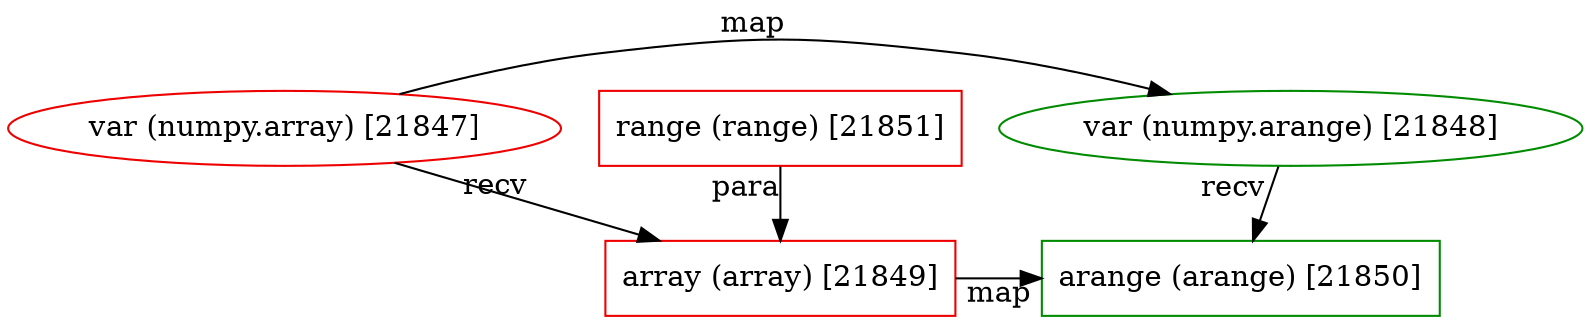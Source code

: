 digraph "fragment-3282519.dot" {
	subgraph "subgraph: 21849 to 21850" {
		graph [rank=same]
		21849 [label="array (array) [21849]" color=red2 shape=box]
		21850 [label="arange (arange) [21850]" color=green4 shape=box]
	}
	subgraph "subgraph: 21848 to 21847" {
		graph [rank=same]
		21848 [label="var (numpy.arange) [21848]" color=green4 shape=ellipse]
		21847 [label="var (numpy.array) [21847]" color=red2 shape=ellipse]
	}
	21851 [label="range (range) [21851]" color=red2 shape=box]
	21851 -> 21849 [xlabel=para]
	21847 -> 21849 [xlabel=recv]
	21848 -> 21850 [xlabel=recv]
	21849 -> 21850 [xlabel=map]
	21847 -> 21848 [xlabel=map]
}
